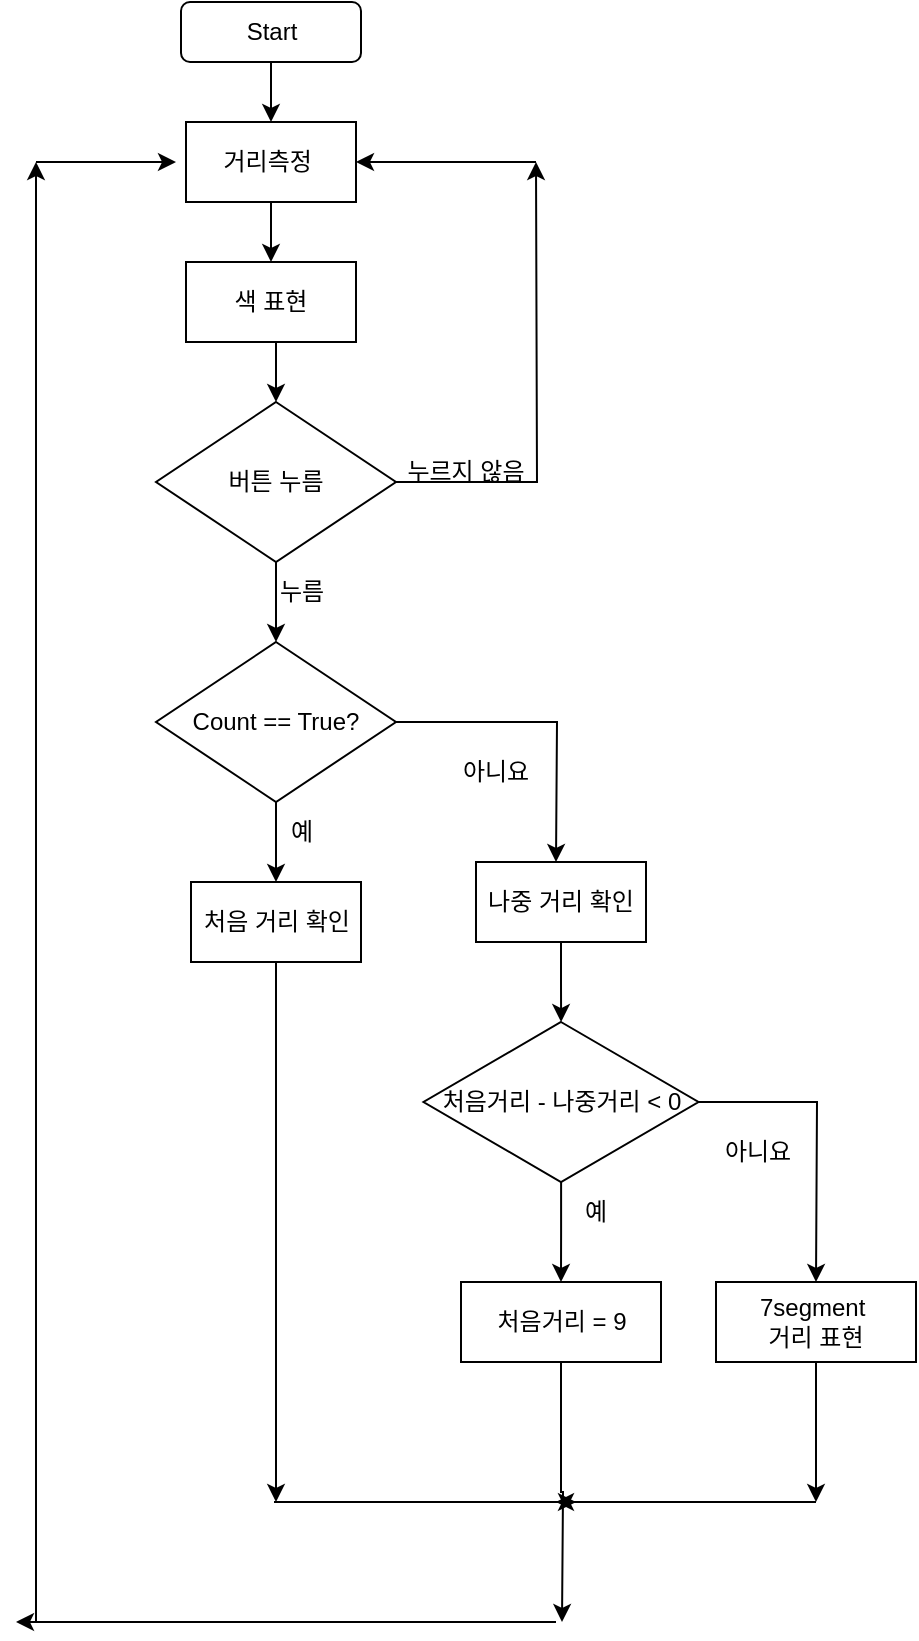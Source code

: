 <mxfile version="28.1.0">
  <diagram name="페이지-1" id="cl7ALC0UtQnw6X_XRYts">
    <mxGraphModel dx="1310" dy="1215" grid="1" gridSize="10" guides="1" tooltips="1" connect="1" arrows="1" fold="1" page="1" pageScale="1" pageWidth="827" pageHeight="1169" math="0" shadow="0">
      <root>
        <mxCell id="0" />
        <mxCell id="1" parent="0" />
        <mxCell id="Wo9eE9MgHVkq7TeOtgUr-1" value="Start" style="rounded=1;whiteSpace=wrap;html=1;" vertex="1" parent="1">
          <mxGeometry x="342.5" y="110" width="90" height="30" as="geometry" />
        </mxCell>
        <mxCell id="Wo9eE9MgHVkq7TeOtgUr-9" value="" style="edgeStyle=orthogonalEdgeStyle;rounded=0;orthogonalLoop=1;jettySize=auto;html=1;" edge="1" parent="1" source="Wo9eE9MgHVkq7TeOtgUr-2" target="Wo9eE9MgHVkq7TeOtgUr-8">
          <mxGeometry relative="1" as="geometry" />
        </mxCell>
        <mxCell id="Wo9eE9MgHVkq7TeOtgUr-2" value="거리측정&amp;nbsp;" style="rounded=0;whiteSpace=wrap;html=1;" vertex="1" parent="1">
          <mxGeometry x="345" y="170" width="85" height="40" as="geometry" />
        </mxCell>
        <mxCell id="Wo9eE9MgHVkq7TeOtgUr-5" value="" style="endArrow=classic;html=1;rounded=0;entryX=0.5;entryY=0;entryDx=0;entryDy=0;exitX=0.5;exitY=1;exitDx=0;exitDy=0;" edge="1" parent="1" source="Wo9eE9MgHVkq7TeOtgUr-1" target="Wo9eE9MgHVkq7TeOtgUr-2">
          <mxGeometry width="50" height="50" relative="1" as="geometry">
            <mxPoint x="404.5" y="140" as="sourcePoint" />
            <mxPoint x="405" y="180" as="targetPoint" />
            <Array as="points" />
          </mxGeometry>
        </mxCell>
        <mxCell id="Wo9eE9MgHVkq7TeOtgUr-12" style="edgeStyle=orthogonalEdgeStyle;rounded=0;orthogonalLoop=1;jettySize=auto;html=1;exitX=0.5;exitY=1;exitDx=0;exitDy=0;entryX=0.5;entryY=0;entryDx=0;entryDy=0;" edge="1" parent="1" source="Wo9eE9MgHVkq7TeOtgUr-8" target="Wo9eE9MgHVkq7TeOtgUr-10">
          <mxGeometry relative="1" as="geometry" />
        </mxCell>
        <mxCell id="Wo9eE9MgHVkq7TeOtgUr-8" value="색 표현" style="rounded=0;whiteSpace=wrap;html=1;" vertex="1" parent="1">
          <mxGeometry x="345" y="240" width="85" height="40" as="geometry" />
        </mxCell>
        <mxCell id="Wo9eE9MgHVkq7TeOtgUr-13" style="edgeStyle=orthogonalEdgeStyle;rounded=0;orthogonalLoop=1;jettySize=auto;html=1;exitX=1;exitY=0.5;exitDx=0;exitDy=0;" edge="1" parent="1" source="Wo9eE9MgHVkq7TeOtgUr-10">
          <mxGeometry relative="1" as="geometry">
            <mxPoint x="520" y="190" as="targetPoint" />
          </mxGeometry>
        </mxCell>
        <mxCell id="Wo9eE9MgHVkq7TeOtgUr-16" style="edgeStyle=orthogonalEdgeStyle;rounded=0;orthogonalLoop=1;jettySize=auto;html=1;" edge="1" parent="1" source="Wo9eE9MgHVkq7TeOtgUr-10">
          <mxGeometry relative="1" as="geometry">
            <mxPoint x="390" y="430" as="targetPoint" />
          </mxGeometry>
        </mxCell>
        <mxCell id="Wo9eE9MgHVkq7TeOtgUr-10" value="버튼 누름" style="rhombus;whiteSpace=wrap;html=1;" vertex="1" parent="1">
          <mxGeometry x="330" y="310" width="120" height="80" as="geometry" />
        </mxCell>
        <mxCell id="Wo9eE9MgHVkq7TeOtgUr-14" value="" style="endArrow=classic;html=1;rounded=0;entryX=1;entryY=0.5;entryDx=0;entryDy=0;" edge="1" parent="1" target="Wo9eE9MgHVkq7TeOtgUr-2">
          <mxGeometry width="50" height="50" relative="1" as="geometry">
            <mxPoint x="520" y="190" as="sourcePoint" />
            <mxPoint x="450" y="190" as="targetPoint" />
          </mxGeometry>
        </mxCell>
        <mxCell id="Wo9eE9MgHVkq7TeOtgUr-15" value="누르지 않음" style="text;html=1;align=center;verticalAlign=middle;whiteSpace=wrap;rounded=0;" vertex="1" parent="1">
          <mxGeometry x="450" y="330" width="70" height="30" as="geometry" />
        </mxCell>
        <mxCell id="Wo9eE9MgHVkq7TeOtgUr-17" value="누름" style="text;html=1;align=center;verticalAlign=middle;whiteSpace=wrap;rounded=0;" vertex="1" parent="1">
          <mxGeometry x="372.5" y="390" width="60" height="30" as="geometry" />
        </mxCell>
        <mxCell id="Wo9eE9MgHVkq7TeOtgUr-19" style="edgeStyle=orthogonalEdgeStyle;rounded=0;orthogonalLoop=1;jettySize=auto;html=1;exitX=0.5;exitY=1;exitDx=0;exitDy=0;" edge="1" parent="1" source="Wo9eE9MgHVkq7TeOtgUr-18">
          <mxGeometry relative="1" as="geometry">
            <mxPoint x="390" y="550" as="targetPoint" />
          </mxGeometry>
        </mxCell>
        <mxCell id="Wo9eE9MgHVkq7TeOtgUr-20" style="edgeStyle=orthogonalEdgeStyle;rounded=0;orthogonalLoop=1;jettySize=auto;html=1;" edge="1" parent="1" source="Wo9eE9MgHVkq7TeOtgUr-18">
          <mxGeometry relative="1" as="geometry">
            <mxPoint x="530" y="540" as="targetPoint" />
          </mxGeometry>
        </mxCell>
        <mxCell id="Wo9eE9MgHVkq7TeOtgUr-18" value="Count == True?" style="rhombus;whiteSpace=wrap;html=1;" vertex="1" parent="1">
          <mxGeometry x="330" y="430" width="120" height="80" as="geometry" />
        </mxCell>
        <mxCell id="Wo9eE9MgHVkq7TeOtgUr-38" style="edgeStyle=orthogonalEdgeStyle;rounded=0;orthogonalLoop=1;jettySize=auto;html=1;" edge="1" parent="1" source="Wo9eE9MgHVkq7TeOtgUr-22">
          <mxGeometry relative="1" as="geometry">
            <mxPoint x="390" y="860" as="targetPoint" />
          </mxGeometry>
        </mxCell>
        <mxCell id="Wo9eE9MgHVkq7TeOtgUr-22" value="처음 거리 확인" style="rounded=0;whiteSpace=wrap;html=1;" vertex="1" parent="1">
          <mxGeometry x="347.5" y="550" width="85" height="40" as="geometry" />
        </mxCell>
        <mxCell id="Wo9eE9MgHVkq7TeOtgUr-23" value="예" style="text;html=1;align=center;verticalAlign=middle;whiteSpace=wrap;rounded=0;" vertex="1" parent="1">
          <mxGeometry x="372.5" y="510" width="60" height="30" as="geometry" />
        </mxCell>
        <mxCell id="Wo9eE9MgHVkq7TeOtgUr-24" value="아니요" style="text;html=1;align=center;verticalAlign=middle;whiteSpace=wrap;rounded=0;" vertex="1" parent="1">
          <mxGeometry x="470" y="480" width="60" height="30" as="geometry" />
        </mxCell>
        <mxCell id="Wo9eE9MgHVkq7TeOtgUr-28" value="" style="edgeStyle=orthogonalEdgeStyle;rounded=0;orthogonalLoop=1;jettySize=auto;html=1;" edge="1" parent="1" source="Wo9eE9MgHVkq7TeOtgUr-26" target="Wo9eE9MgHVkq7TeOtgUr-29">
          <mxGeometry relative="1" as="geometry">
            <mxPoint x="532.5" y="620" as="targetPoint" />
          </mxGeometry>
        </mxCell>
        <mxCell id="Wo9eE9MgHVkq7TeOtgUr-26" value="나중 거리 확인" style="rounded=0;whiteSpace=wrap;html=1;" vertex="1" parent="1">
          <mxGeometry x="490" y="540" width="85" height="40" as="geometry" />
        </mxCell>
        <mxCell id="Wo9eE9MgHVkq7TeOtgUr-31" style="edgeStyle=orthogonalEdgeStyle;rounded=0;orthogonalLoop=1;jettySize=auto;html=1;" edge="1" parent="1" source="Wo9eE9MgHVkq7TeOtgUr-29">
          <mxGeometry relative="1" as="geometry">
            <mxPoint x="532.5" y="750" as="targetPoint" />
          </mxGeometry>
        </mxCell>
        <mxCell id="Wo9eE9MgHVkq7TeOtgUr-32" style="edgeStyle=orthogonalEdgeStyle;rounded=0;orthogonalLoop=1;jettySize=auto;html=1;" edge="1" parent="1" source="Wo9eE9MgHVkq7TeOtgUr-29">
          <mxGeometry relative="1" as="geometry">
            <mxPoint x="660" y="750" as="targetPoint" />
          </mxGeometry>
        </mxCell>
        <mxCell id="Wo9eE9MgHVkq7TeOtgUr-29" value="처음거리 - 나중거리 &amp;lt; 0" style="rhombus;whiteSpace=wrap;html=1;" vertex="1" parent="1">
          <mxGeometry x="463.75" y="620" width="137.5" height="80" as="geometry" />
        </mxCell>
        <mxCell id="Wo9eE9MgHVkq7TeOtgUr-30" value="예" style="text;html=1;align=center;verticalAlign=middle;whiteSpace=wrap;rounded=0;" vertex="1" parent="1">
          <mxGeometry x="520" y="700" width="60" height="30" as="geometry" />
        </mxCell>
        <mxCell id="Wo9eE9MgHVkq7TeOtgUr-33" value="아니요" style="text;html=1;align=center;verticalAlign=middle;whiteSpace=wrap;rounded=0;" vertex="1" parent="1">
          <mxGeometry x="601.25" y="670" width="60" height="30" as="geometry" />
        </mxCell>
        <mxCell id="Wo9eE9MgHVkq7TeOtgUr-40" style="edgeStyle=orthogonalEdgeStyle;rounded=0;orthogonalLoop=1;jettySize=auto;html=1;" edge="1" parent="1" source="Wo9eE9MgHVkq7TeOtgUr-36">
          <mxGeometry relative="1" as="geometry">
            <mxPoint x="660" y="860" as="targetPoint" />
          </mxGeometry>
        </mxCell>
        <mxCell id="Wo9eE9MgHVkq7TeOtgUr-36" value="7segment&amp;nbsp;&lt;div&gt;거리&amp;nbsp;&lt;span style=&quot;background-color: transparent; color: light-dark(rgb(0, 0, 0), rgb(255, 255, 255));&quot;&gt;표현&lt;/span&gt;&lt;/div&gt;" style="rounded=0;whiteSpace=wrap;html=1;" vertex="1" parent="1">
          <mxGeometry x="610" y="750" width="100" height="40" as="geometry" />
        </mxCell>
        <mxCell id="Wo9eE9MgHVkq7TeOtgUr-39" style="edgeStyle=orthogonalEdgeStyle;rounded=0;orthogonalLoop=1;jettySize=auto;html=1;" edge="1" parent="1" source="Wo9eE9MgHVkq7TeOtgUr-37">
          <mxGeometry relative="1" as="geometry">
            <mxPoint x="533" y="920" as="targetPoint" />
          </mxGeometry>
        </mxCell>
        <mxCell id="Wo9eE9MgHVkq7TeOtgUr-37" value="처음거리 = 9" style="rounded=0;whiteSpace=wrap;html=1;" vertex="1" parent="1">
          <mxGeometry x="482.5" y="750" width="100" height="40" as="geometry" />
        </mxCell>
        <mxCell id="Wo9eE9MgHVkq7TeOtgUr-41" value="" style="endArrow=classic;html=1;rounded=0;" edge="1" parent="1">
          <mxGeometry width="50" height="50" relative="1" as="geometry">
            <mxPoint x="389" y="860" as="sourcePoint" />
            <mxPoint x="540" y="860" as="targetPoint" />
          </mxGeometry>
        </mxCell>
        <mxCell id="Wo9eE9MgHVkq7TeOtgUr-42" value="" style="endArrow=classic;html=1;rounded=0;" edge="1" parent="1">
          <mxGeometry width="50" height="50" relative="1" as="geometry">
            <mxPoint x="660" y="860" as="sourcePoint" />
            <mxPoint x="530" y="860" as="targetPoint" />
          </mxGeometry>
        </mxCell>
        <mxCell id="Wo9eE9MgHVkq7TeOtgUr-43" value="" style="endArrow=classic;html=1;rounded=0;" edge="1" parent="1">
          <mxGeometry width="50" height="50" relative="1" as="geometry">
            <mxPoint x="530" y="920" as="sourcePoint" />
            <mxPoint x="260" y="920" as="targetPoint" />
          </mxGeometry>
        </mxCell>
        <mxCell id="Wo9eE9MgHVkq7TeOtgUr-45" value="" style="endArrow=classic;html=1;rounded=0;" edge="1" parent="1">
          <mxGeometry width="50" height="50" relative="1" as="geometry">
            <mxPoint x="270" y="920" as="sourcePoint" />
            <mxPoint x="270" y="190" as="targetPoint" />
          </mxGeometry>
        </mxCell>
        <mxCell id="Wo9eE9MgHVkq7TeOtgUr-46" value="" style="endArrow=classic;html=1;rounded=0;" edge="1" parent="1">
          <mxGeometry width="50" height="50" relative="1" as="geometry">
            <mxPoint x="270" y="190" as="sourcePoint" />
            <mxPoint x="340" y="190" as="targetPoint" />
          </mxGeometry>
        </mxCell>
      </root>
    </mxGraphModel>
  </diagram>
</mxfile>
